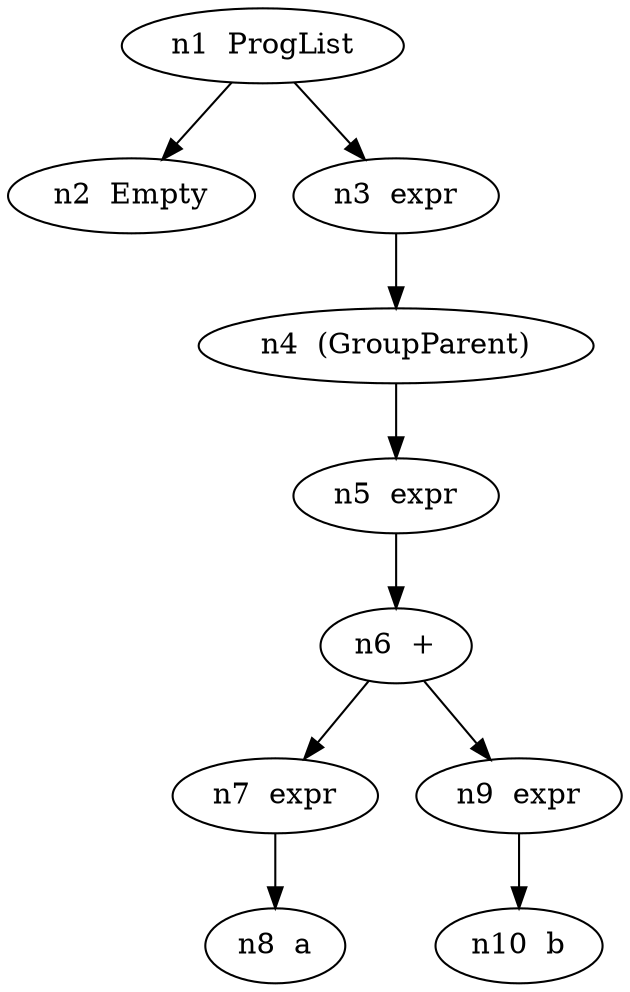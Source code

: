 // Compilador
digraph {
	n1 [label="n1  ProgList"]
	n2 [label="n2  Empty"]
		n1 -> n2
	n6 [label="n6  +"]
	n8 [label="n8  a"]
		n7 -> n8
	n7 [label="n7  expr"]
	n10 [label="n10  b"]
		n9 -> n10
	n9 [label="n9  expr"]
		n6 -> n7
		n6 -> n9
		n5 -> n6
	n5 [label="n5  expr"]
		n4 -> n5
	n4 [label="n4  (GroupParent)"]
		n3 -> n4
	n3 [label="n3  expr"]
		n1 -> n3
}